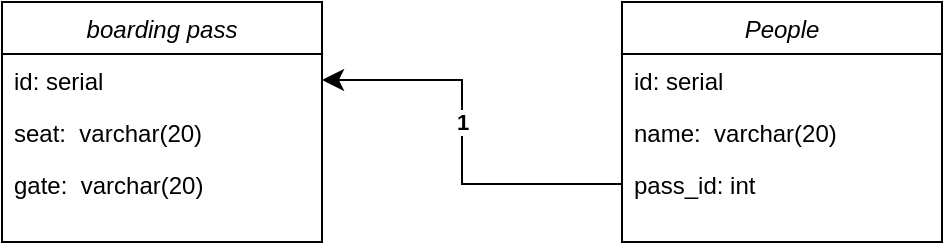 <mxfile version="20.8.23" type="device"><diagram id="C5RBs43oDa-KdzZeNtuy" name="Page-1"><mxGraphModel dx="1050" dy="573" grid="1" gridSize="10" guides="1" tooltips="1" connect="1" arrows="1" fold="1" page="1" pageScale="1" pageWidth="827" pageHeight="1169" math="0" shadow="0"><root><mxCell id="WIyWlLk6GJQsqaUBKTNV-0"/><mxCell id="WIyWlLk6GJQsqaUBKTNV-1" parent="WIyWlLk6GJQsqaUBKTNV-0"/><mxCell id="zkfFHV4jXpPFQw0GAbJ--0" value="boarding pass" style="swimlane;fontStyle=2;align=center;verticalAlign=top;childLayout=stackLayout;horizontal=1;startSize=26;horizontalStack=0;resizeParent=1;resizeLast=0;collapsible=1;marginBottom=0;rounded=0;shadow=0;strokeWidth=1;" parent="WIyWlLk6GJQsqaUBKTNV-1" vertex="1"><mxGeometry x="40" y="120" width="160" height="120" as="geometry"><mxRectangle x="120" y="120" width="160" height="26" as="alternateBounds"/></mxGeometry></mxCell><mxCell id="zkfFHV4jXpPFQw0GAbJ--1" value="id: serial" style="text;align=left;verticalAlign=top;spacingLeft=4;spacingRight=4;overflow=hidden;rotatable=0;points=[[0,0.5],[1,0.5]];portConstraint=eastwest;" parent="zkfFHV4jXpPFQw0GAbJ--0" vertex="1"><mxGeometry y="26" width="160" height="26" as="geometry"/></mxCell><mxCell id="zkfFHV4jXpPFQw0GAbJ--2" value="seat:  varchar(20)" style="text;align=left;verticalAlign=top;spacingLeft=4;spacingRight=4;overflow=hidden;rotatable=0;points=[[0,0.5],[1,0.5]];portConstraint=eastwest;rounded=0;shadow=0;html=0;" parent="zkfFHV4jXpPFQw0GAbJ--0" vertex="1"><mxGeometry y="52" width="160" height="26" as="geometry"/></mxCell><mxCell id="1QZ2Jt2RVWdGBgXhlrBv-10" value="gate:  varchar(20)" style="text;align=left;verticalAlign=top;spacingLeft=4;spacingRight=4;overflow=hidden;rotatable=0;points=[[0,0.5],[1,0.5]];portConstraint=eastwest;rounded=0;shadow=0;html=0;" vertex="1" parent="zkfFHV4jXpPFQw0GAbJ--0"><mxGeometry y="78" width="160" height="26" as="geometry"/></mxCell><mxCell id="1QZ2Jt2RVWdGBgXhlrBv-2" value="" style="edgeStyle=elbowEdgeStyle;elbow=horizontal;endArrow=classic;html=1;curved=0;rounded=0;endSize=8;startSize=8;entryX=1;entryY=0.5;entryDx=0;entryDy=0;exitX=0;exitY=0.5;exitDx=0;exitDy=0;" edge="1" parent="WIyWlLk6GJQsqaUBKTNV-1" source="1QZ2Jt2RVWdGBgXhlrBv-12" target="zkfFHV4jXpPFQw0GAbJ--1"><mxGeometry width="50" height="50" relative="1" as="geometry"><mxPoint x="340" y="210" as="sourcePoint"/><mxPoint x="350" y="160" as="targetPoint"/><Array as="points"><mxPoint x="270" y="190"/><mxPoint x="250" y="310"/></Array></mxGeometry></mxCell><mxCell id="1QZ2Jt2RVWdGBgXhlrBv-16" value="&lt;b&gt;1&lt;/b&gt;" style="edgeLabel;html=1;align=center;verticalAlign=middle;resizable=0;points=[];" vertex="1" connectable="0" parent="1QZ2Jt2RVWdGBgXhlrBv-2"><mxGeometry x="-0.097" y="-1" relative="1" as="geometry"><mxPoint x="-1" y="-20" as="offset"/></mxGeometry></mxCell><mxCell id="1QZ2Jt2RVWdGBgXhlrBv-3" value="People" style="swimlane;fontStyle=2;align=center;verticalAlign=top;childLayout=stackLayout;horizontal=1;startSize=26;horizontalStack=0;resizeParent=1;resizeLast=0;collapsible=1;marginBottom=0;rounded=0;shadow=0;strokeWidth=1;" vertex="1" parent="WIyWlLk6GJQsqaUBKTNV-1"><mxGeometry x="350" y="120" width="160" height="120" as="geometry"><mxRectangle x="120" y="120" width="160" height="26" as="alternateBounds"/></mxGeometry></mxCell><mxCell id="1QZ2Jt2RVWdGBgXhlrBv-4" value="id: serial" style="text;align=left;verticalAlign=top;spacingLeft=4;spacingRight=4;overflow=hidden;rotatable=0;points=[[0,0.5],[1,0.5]];portConstraint=eastwest;" vertex="1" parent="1QZ2Jt2RVWdGBgXhlrBv-3"><mxGeometry y="26" width="160" height="26" as="geometry"/></mxCell><mxCell id="1QZ2Jt2RVWdGBgXhlrBv-5" value="name:  varchar(20)" style="text;align=left;verticalAlign=top;spacingLeft=4;spacingRight=4;overflow=hidden;rotatable=0;points=[[0,0.5],[1,0.5]];portConstraint=eastwest;rounded=0;shadow=0;html=0;" vertex="1" parent="1QZ2Jt2RVWdGBgXhlrBv-3"><mxGeometry y="52" width="160" height="26" as="geometry"/></mxCell><mxCell id="1QZ2Jt2RVWdGBgXhlrBv-12" value="pass_id: int" style="text;align=left;verticalAlign=top;spacingLeft=4;spacingRight=4;overflow=hidden;rotatable=0;points=[[0,0.5],[1,0.5]];portConstraint=eastwest;rounded=0;shadow=0;html=0;" vertex="1" parent="1QZ2Jt2RVWdGBgXhlrBv-3"><mxGeometry y="78" width="160" height="26" as="geometry"/></mxCell></root></mxGraphModel></diagram></mxfile>